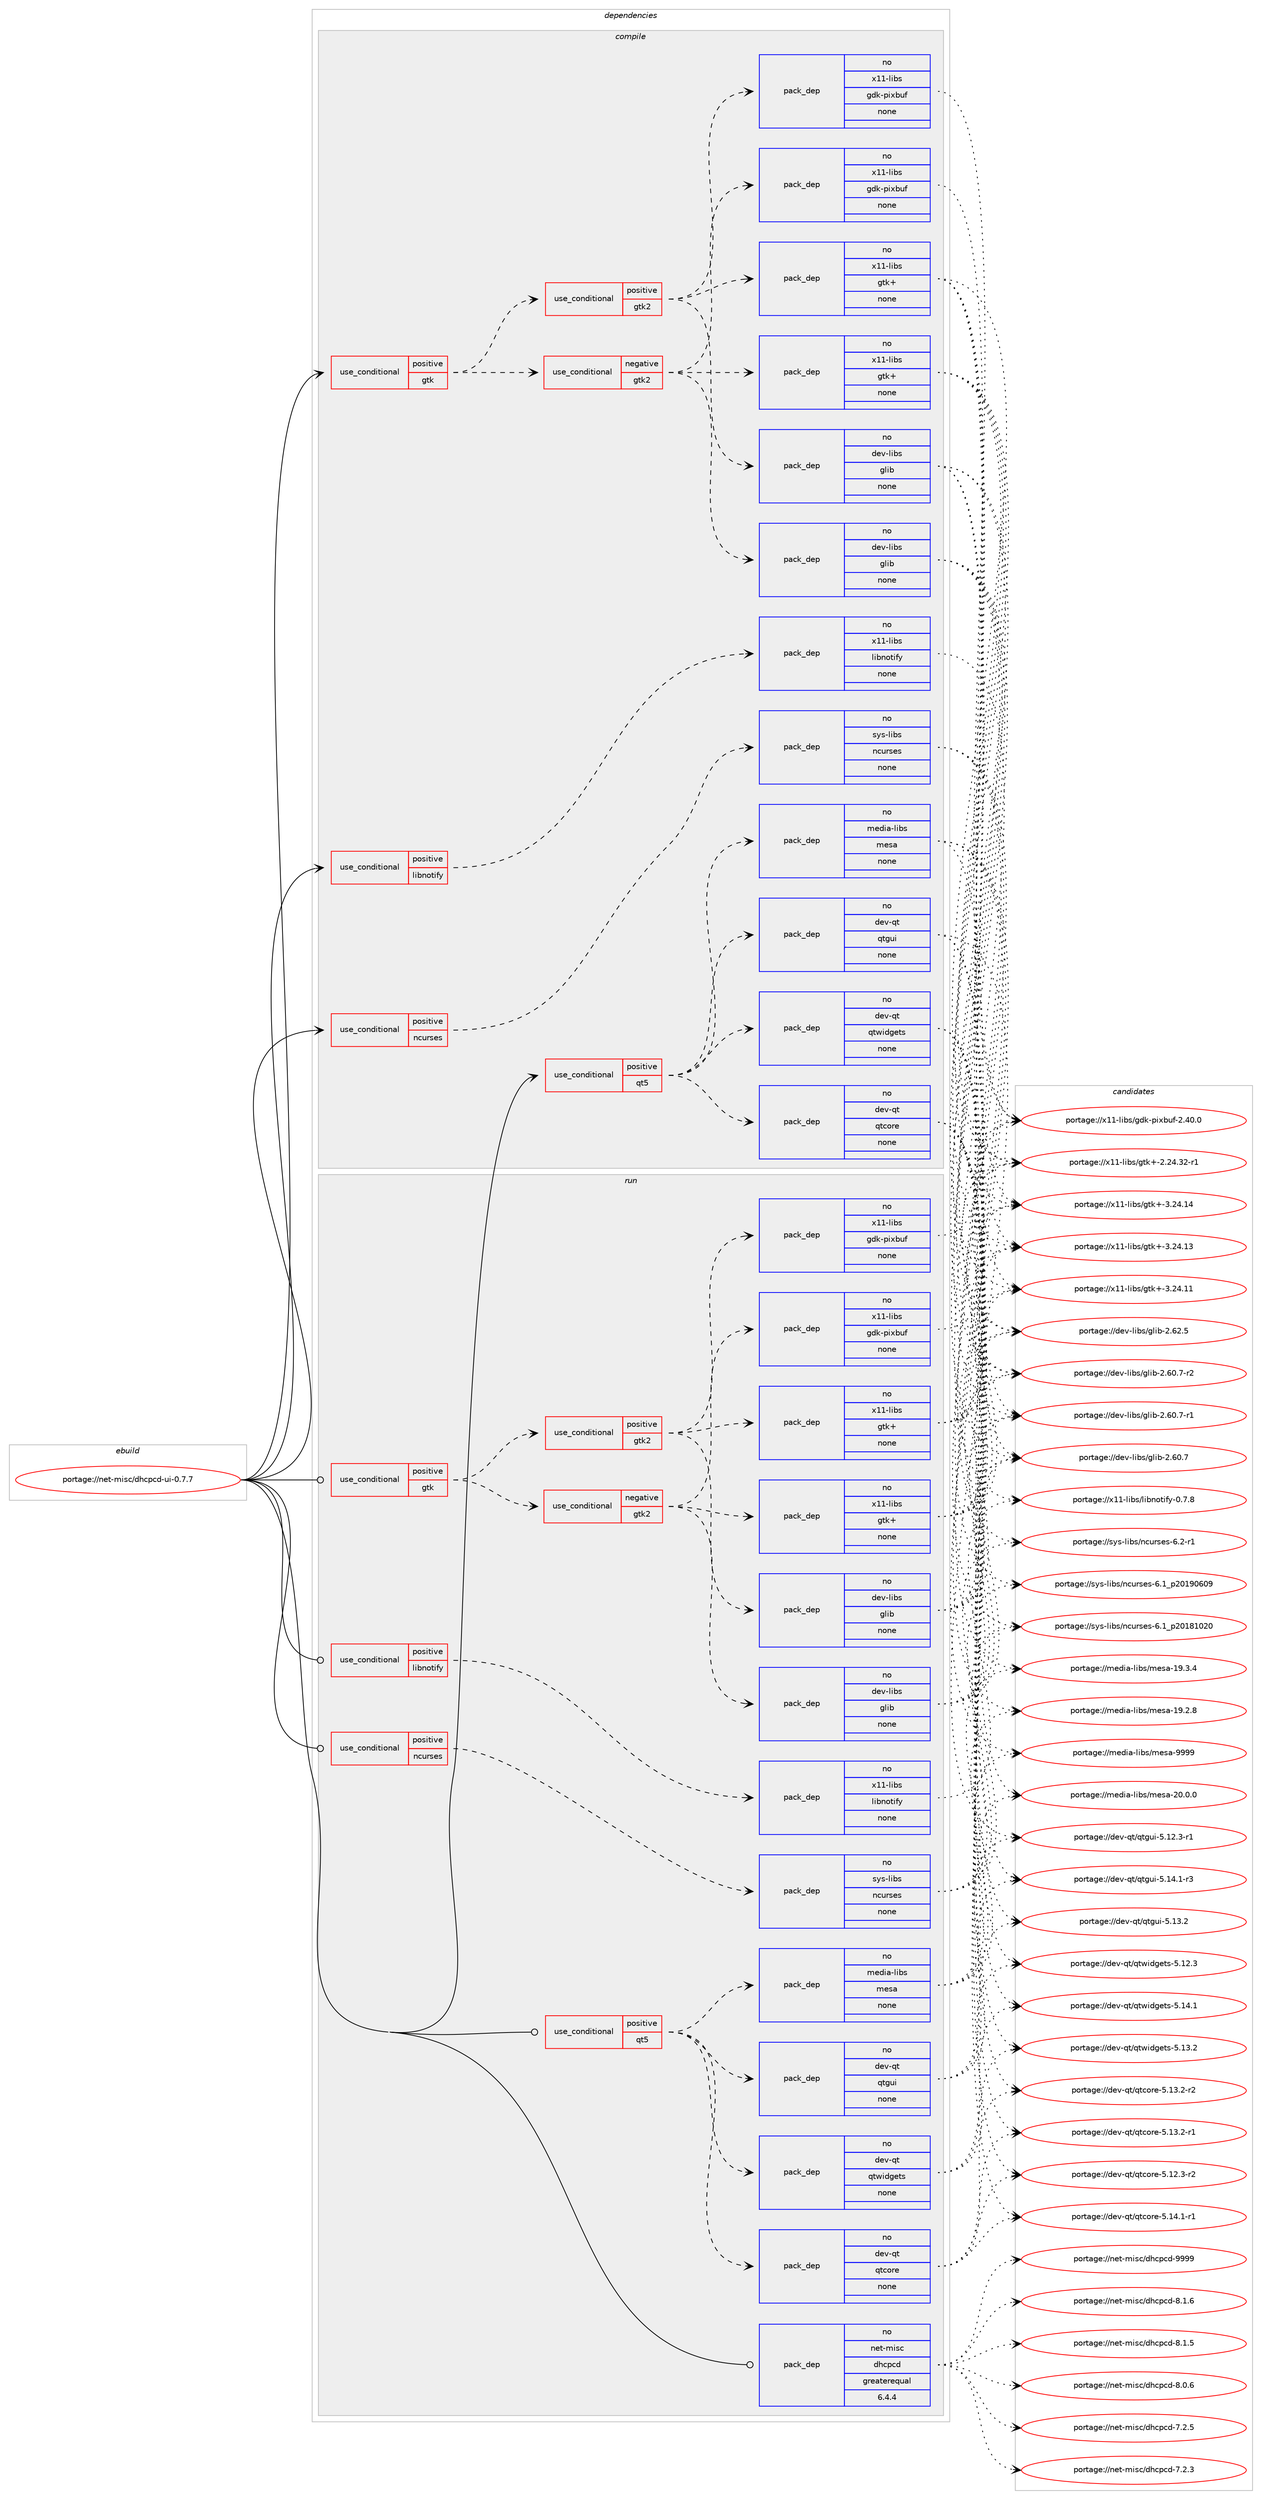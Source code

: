digraph prolog {

# *************
# Graph options
# *************

newrank=true;
concentrate=true;
compound=true;
graph [rankdir=LR,fontname=Helvetica,fontsize=10,ranksep=1.5];#, ranksep=2.5, nodesep=0.2];
edge  [arrowhead=vee];
node  [fontname=Helvetica,fontsize=10];

# **********
# The ebuild
# **********

subgraph cluster_leftcol {
color=gray;
rank=same;
label=<<i>ebuild</i>>;
id [label="portage://net-misc/dhcpcd-ui-0.7.7", color=red, width=4, href="../net-misc/dhcpcd-ui-0.7.7.svg"];
}

# ****************
# The dependencies
# ****************

subgraph cluster_midcol {
color=gray;
label=<<i>dependencies</i>>;
subgraph cluster_compile {
fillcolor="#eeeeee";
style=filled;
label=<<i>compile</i>>;
subgraph cond10247 {
dependency54406 [label=<<TABLE BORDER="0" CELLBORDER="1" CELLSPACING="0" CELLPADDING="4"><TR><TD ROWSPAN="3" CELLPADDING="10">use_conditional</TD></TR><TR><TD>positive</TD></TR><TR><TD>gtk</TD></TR></TABLE>>, shape=none, color=red];
subgraph cond10248 {
dependency54407 [label=<<TABLE BORDER="0" CELLBORDER="1" CELLSPACING="0" CELLPADDING="4"><TR><TD ROWSPAN="3" CELLPADDING="10">use_conditional</TD></TR><TR><TD>positive</TD></TR><TR><TD>gtk2</TD></TR></TABLE>>, shape=none, color=red];
subgraph pack43059 {
dependency54408 [label=<<TABLE BORDER="0" CELLBORDER="1" CELLSPACING="0" CELLPADDING="4" WIDTH="220"><TR><TD ROWSPAN="6" CELLPADDING="30">pack_dep</TD></TR><TR><TD WIDTH="110">no</TD></TR><TR><TD>dev-libs</TD></TR><TR><TD>glib</TD></TR><TR><TD>none</TD></TR><TR><TD></TD></TR></TABLE>>, shape=none, color=blue];
}
dependency54407:e -> dependency54408:w [weight=20,style="dashed",arrowhead="vee"];
subgraph pack43060 {
dependency54409 [label=<<TABLE BORDER="0" CELLBORDER="1" CELLSPACING="0" CELLPADDING="4" WIDTH="220"><TR><TD ROWSPAN="6" CELLPADDING="30">pack_dep</TD></TR><TR><TD WIDTH="110">no</TD></TR><TR><TD>x11-libs</TD></TR><TR><TD>gdk-pixbuf</TD></TR><TR><TD>none</TD></TR><TR><TD></TD></TR></TABLE>>, shape=none, color=blue];
}
dependency54407:e -> dependency54409:w [weight=20,style="dashed",arrowhead="vee"];
subgraph pack43061 {
dependency54410 [label=<<TABLE BORDER="0" CELLBORDER="1" CELLSPACING="0" CELLPADDING="4" WIDTH="220"><TR><TD ROWSPAN="6" CELLPADDING="30">pack_dep</TD></TR><TR><TD WIDTH="110">no</TD></TR><TR><TD>x11-libs</TD></TR><TR><TD>gtk+</TD></TR><TR><TD>none</TD></TR><TR><TD></TD></TR></TABLE>>, shape=none, color=blue];
}
dependency54407:e -> dependency54410:w [weight=20,style="dashed",arrowhead="vee"];
}
dependency54406:e -> dependency54407:w [weight=20,style="dashed",arrowhead="vee"];
subgraph cond10249 {
dependency54411 [label=<<TABLE BORDER="0" CELLBORDER="1" CELLSPACING="0" CELLPADDING="4"><TR><TD ROWSPAN="3" CELLPADDING="10">use_conditional</TD></TR><TR><TD>negative</TD></TR><TR><TD>gtk2</TD></TR></TABLE>>, shape=none, color=red];
subgraph pack43062 {
dependency54412 [label=<<TABLE BORDER="0" CELLBORDER="1" CELLSPACING="0" CELLPADDING="4" WIDTH="220"><TR><TD ROWSPAN="6" CELLPADDING="30">pack_dep</TD></TR><TR><TD WIDTH="110">no</TD></TR><TR><TD>dev-libs</TD></TR><TR><TD>glib</TD></TR><TR><TD>none</TD></TR><TR><TD></TD></TR></TABLE>>, shape=none, color=blue];
}
dependency54411:e -> dependency54412:w [weight=20,style="dashed",arrowhead="vee"];
subgraph pack43063 {
dependency54413 [label=<<TABLE BORDER="0" CELLBORDER="1" CELLSPACING="0" CELLPADDING="4" WIDTH="220"><TR><TD ROWSPAN="6" CELLPADDING="30">pack_dep</TD></TR><TR><TD WIDTH="110">no</TD></TR><TR><TD>x11-libs</TD></TR><TR><TD>gdk-pixbuf</TD></TR><TR><TD>none</TD></TR><TR><TD></TD></TR></TABLE>>, shape=none, color=blue];
}
dependency54411:e -> dependency54413:w [weight=20,style="dashed",arrowhead="vee"];
subgraph pack43064 {
dependency54414 [label=<<TABLE BORDER="0" CELLBORDER="1" CELLSPACING="0" CELLPADDING="4" WIDTH="220"><TR><TD ROWSPAN="6" CELLPADDING="30">pack_dep</TD></TR><TR><TD WIDTH="110">no</TD></TR><TR><TD>x11-libs</TD></TR><TR><TD>gtk+</TD></TR><TR><TD>none</TD></TR><TR><TD></TD></TR></TABLE>>, shape=none, color=blue];
}
dependency54411:e -> dependency54414:w [weight=20,style="dashed",arrowhead="vee"];
}
dependency54406:e -> dependency54411:w [weight=20,style="dashed",arrowhead="vee"];
}
id:e -> dependency54406:w [weight=20,style="solid",arrowhead="vee"];
subgraph cond10250 {
dependency54415 [label=<<TABLE BORDER="0" CELLBORDER="1" CELLSPACING="0" CELLPADDING="4"><TR><TD ROWSPAN="3" CELLPADDING="10">use_conditional</TD></TR><TR><TD>positive</TD></TR><TR><TD>libnotify</TD></TR></TABLE>>, shape=none, color=red];
subgraph pack43065 {
dependency54416 [label=<<TABLE BORDER="0" CELLBORDER="1" CELLSPACING="0" CELLPADDING="4" WIDTH="220"><TR><TD ROWSPAN="6" CELLPADDING="30">pack_dep</TD></TR><TR><TD WIDTH="110">no</TD></TR><TR><TD>x11-libs</TD></TR><TR><TD>libnotify</TD></TR><TR><TD>none</TD></TR><TR><TD></TD></TR></TABLE>>, shape=none, color=blue];
}
dependency54415:e -> dependency54416:w [weight=20,style="dashed",arrowhead="vee"];
}
id:e -> dependency54415:w [weight=20,style="solid",arrowhead="vee"];
subgraph cond10251 {
dependency54417 [label=<<TABLE BORDER="0" CELLBORDER="1" CELLSPACING="0" CELLPADDING="4"><TR><TD ROWSPAN="3" CELLPADDING="10">use_conditional</TD></TR><TR><TD>positive</TD></TR><TR><TD>ncurses</TD></TR></TABLE>>, shape=none, color=red];
subgraph pack43066 {
dependency54418 [label=<<TABLE BORDER="0" CELLBORDER="1" CELLSPACING="0" CELLPADDING="4" WIDTH="220"><TR><TD ROWSPAN="6" CELLPADDING="30">pack_dep</TD></TR><TR><TD WIDTH="110">no</TD></TR><TR><TD>sys-libs</TD></TR><TR><TD>ncurses</TD></TR><TR><TD>none</TD></TR><TR><TD></TD></TR></TABLE>>, shape=none, color=blue];
}
dependency54417:e -> dependency54418:w [weight=20,style="dashed",arrowhead="vee"];
}
id:e -> dependency54417:w [weight=20,style="solid",arrowhead="vee"];
subgraph cond10252 {
dependency54419 [label=<<TABLE BORDER="0" CELLBORDER="1" CELLSPACING="0" CELLPADDING="4"><TR><TD ROWSPAN="3" CELLPADDING="10">use_conditional</TD></TR><TR><TD>positive</TD></TR><TR><TD>qt5</TD></TR></TABLE>>, shape=none, color=red];
subgraph pack43067 {
dependency54420 [label=<<TABLE BORDER="0" CELLBORDER="1" CELLSPACING="0" CELLPADDING="4" WIDTH="220"><TR><TD ROWSPAN="6" CELLPADDING="30">pack_dep</TD></TR><TR><TD WIDTH="110">no</TD></TR><TR><TD>dev-qt</TD></TR><TR><TD>qtcore</TD></TR><TR><TD>none</TD></TR><TR><TD></TD></TR></TABLE>>, shape=none, color=blue];
}
dependency54419:e -> dependency54420:w [weight=20,style="dashed",arrowhead="vee"];
subgraph pack43068 {
dependency54421 [label=<<TABLE BORDER="0" CELLBORDER="1" CELLSPACING="0" CELLPADDING="4" WIDTH="220"><TR><TD ROWSPAN="6" CELLPADDING="30">pack_dep</TD></TR><TR><TD WIDTH="110">no</TD></TR><TR><TD>dev-qt</TD></TR><TR><TD>qtgui</TD></TR><TR><TD>none</TD></TR><TR><TD></TD></TR></TABLE>>, shape=none, color=blue];
}
dependency54419:e -> dependency54421:w [weight=20,style="dashed",arrowhead="vee"];
subgraph pack43069 {
dependency54422 [label=<<TABLE BORDER="0" CELLBORDER="1" CELLSPACING="0" CELLPADDING="4" WIDTH="220"><TR><TD ROWSPAN="6" CELLPADDING="30">pack_dep</TD></TR><TR><TD WIDTH="110">no</TD></TR><TR><TD>dev-qt</TD></TR><TR><TD>qtwidgets</TD></TR><TR><TD>none</TD></TR><TR><TD></TD></TR></TABLE>>, shape=none, color=blue];
}
dependency54419:e -> dependency54422:w [weight=20,style="dashed",arrowhead="vee"];
subgraph pack43070 {
dependency54423 [label=<<TABLE BORDER="0" CELLBORDER="1" CELLSPACING="0" CELLPADDING="4" WIDTH="220"><TR><TD ROWSPAN="6" CELLPADDING="30">pack_dep</TD></TR><TR><TD WIDTH="110">no</TD></TR><TR><TD>media-libs</TD></TR><TR><TD>mesa</TD></TR><TR><TD>none</TD></TR><TR><TD></TD></TR></TABLE>>, shape=none, color=blue];
}
dependency54419:e -> dependency54423:w [weight=20,style="dashed",arrowhead="vee"];
}
id:e -> dependency54419:w [weight=20,style="solid",arrowhead="vee"];
}
subgraph cluster_compileandrun {
fillcolor="#eeeeee";
style=filled;
label=<<i>compile and run</i>>;
}
subgraph cluster_run {
fillcolor="#eeeeee";
style=filled;
label=<<i>run</i>>;
subgraph cond10253 {
dependency54424 [label=<<TABLE BORDER="0" CELLBORDER="1" CELLSPACING="0" CELLPADDING="4"><TR><TD ROWSPAN="3" CELLPADDING="10">use_conditional</TD></TR><TR><TD>positive</TD></TR><TR><TD>gtk</TD></TR></TABLE>>, shape=none, color=red];
subgraph cond10254 {
dependency54425 [label=<<TABLE BORDER="0" CELLBORDER="1" CELLSPACING="0" CELLPADDING="4"><TR><TD ROWSPAN="3" CELLPADDING="10">use_conditional</TD></TR><TR><TD>positive</TD></TR><TR><TD>gtk2</TD></TR></TABLE>>, shape=none, color=red];
subgraph pack43071 {
dependency54426 [label=<<TABLE BORDER="0" CELLBORDER="1" CELLSPACING="0" CELLPADDING="4" WIDTH="220"><TR><TD ROWSPAN="6" CELLPADDING="30">pack_dep</TD></TR><TR><TD WIDTH="110">no</TD></TR><TR><TD>dev-libs</TD></TR><TR><TD>glib</TD></TR><TR><TD>none</TD></TR><TR><TD></TD></TR></TABLE>>, shape=none, color=blue];
}
dependency54425:e -> dependency54426:w [weight=20,style="dashed",arrowhead="vee"];
subgraph pack43072 {
dependency54427 [label=<<TABLE BORDER="0" CELLBORDER="1" CELLSPACING="0" CELLPADDING="4" WIDTH="220"><TR><TD ROWSPAN="6" CELLPADDING="30">pack_dep</TD></TR><TR><TD WIDTH="110">no</TD></TR><TR><TD>x11-libs</TD></TR><TR><TD>gdk-pixbuf</TD></TR><TR><TD>none</TD></TR><TR><TD></TD></TR></TABLE>>, shape=none, color=blue];
}
dependency54425:e -> dependency54427:w [weight=20,style="dashed",arrowhead="vee"];
subgraph pack43073 {
dependency54428 [label=<<TABLE BORDER="0" CELLBORDER="1" CELLSPACING="0" CELLPADDING="4" WIDTH="220"><TR><TD ROWSPAN="6" CELLPADDING="30">pack_dep</TD></TR><TR><TD WIDTH="110">no</TD></TR><TR><TD>x11-libs</TD></TR><TR><TD>gtk+</TD></TR><TR><TD>none</TD></TR><TR><TD></TD></TR></TABLE>>, shape=none, color=blue];
}
dependency54425:e -> dependency54428:w [weight=20,style="dashed",arrowhead="vee"];
}
dependency54424:e -> dependency54425:w [weight=20,style="dashed",arrowhead="vee"];
subgraph cond10255 {
dependency54429 [label=<<TABLE BORDER="0" CELLBORDER="1" CELLSPACING="0" CELLPADDING="4"><TR><TD ROWSPAN="3" CELLPADDING="10">use_conditional</TD></TR><TR><TD>negative</TD></TR><TR><TD>gtk2</TD></TR></TABLE>>, shape=none, color=red];
subgraph pack43074 {
dependency54430 [label=<<TABLE BORDER="0" CELLBORDER="1" CELLSPACING="0" CELLPADDING="4" WIDTH="220"><TR><TD ROWSPAN="6" CELLPADDING="30">pack_dep</TD></TR><TR><TD WIDTH="110">no</TD></TR><TR><TD>dev-libs</TD></TR><TR><TD>glib</TD></TR><TR><TD>none</TD></TR><TR><TD></TD></TR></TABLE>>, shape=none, color=blue];
}
dependency54429:e -> dependency54430:w [weight=20,style="dashed",arrowhead="vee"];
subgraph pack43075 {
dependency54431 [label=<<TABLE BORDER="0" CELLBORDER="1" CELLSPACING="0" CELLPADDING="4" WIDTH="220"><TR><TD ROWSPAN="6" CELLPADDING="30">pack_dep</TD></TR><TR><TD WIDTH="110">no</TD></TR><TR><TD>x11-libs</TD></TR><TR><TD>gdk-pixbuf</TD></TR><TR><TD>none</TD></TR><TR><TD></TD></TR></TABLE>>, shape=none, color=blue];
}
dependency54429:e -> dependency54431:w [weight=20,style="dashed",arrowhead="vee"];
subgraph pack43076 {
dependency54432 [label=<<TABLE BORDER="0" CELLBORDER="1" CELLSPACING="0" CELLPADDING="4" WIDTH="220"><TR><TD ROWSPAN="6" CELLPADDING="30">pack_dep</TD></TR><TR><TD WIDTH="110">no</TD></TR><TR><TD>x11-libs</TD></TR><TR><TD>gtk+</TD></TR><TR><TD>none</TD></TR><TR><TD></TD></TR></TABLE>>, shape=none, color=blue];
}
dependency54429:e -> dependency54432:w [weight=20,style="dashed",arrowhead="vee"];
}
dependency54424:e -> dependency54429:w [weight=20,style="dashed",arrowhead="vee"];
}
id:e -> dependency54424:w [weight=20,style="solid",arrowhead="odot"];
subgraph cond10256 {
dependency54433 [label=<<TABLE BORDER="0" CELLBORDER="1" CELLSPACING="0" CELLPADDING="4"><TR><TD ROWSPAN="3" CELLPADDING="10">use_conditional</TD></TR><TR><TD>positive</TD></TR><TR><TD>libnotify</TD></TR></TABLE>>, shape=none, color=red];
subgraph pack43077 {
dependency54434 [label=<<TABLE BORDER="0" CELLBORDER="1" CELLSPACING="0" CELLPADDING="4" WIDTH="220"><TR><TD ROWSPAN="6" CELLPADDING="30">pack_dep</TD></TR><TR><TD WIDTH="110">no</TD></TR><TR><TD>x11-libs</TD></TR><TR><TD>libnotify</TD></TR><TR><TD>none</TD></TR><TR><TD></TD></TR></TABLE>>, shape=none, color=blue];
}
dependency54433:e -> dependency54434:w [weight=20,style="dashed",arrowhead="vee"];
}
id:e -> dependency54433:w [weight=20,style="solid",arrowhead="odot"];
subgraph cond10257 {
dependency54435 [label=<<TABLE BORDER="0" CELLBORDER="1" CELLSPACING="0" CELLPADDING="4"><TR><TD ROWSPAN="3" CELLPADDING="10">use_conditional</TD></TR><TR><TD>positive</TD></TR><TR><TD>ncurses</TD></TR></TABLE>>, shape=none, color=red];
subgraph pack43078 {
dependency54436 [label=<<TABLE BORDER="0" CELLBORDER="1" CELLSPACING="0" CELLPADDING="4" WIDTH="220"><TR><TD ROWSPAN="6" CELLPADDING="30">pack_dep</TD></TR><TR><TD WIDTH="110">no</TD></TR><TR><TD>sys-libs</TD></TR><TR><TD>ncurses</TD></TR><TR><TD>none</TD></TR><TR><TD></TD></TR></TABLE>>, shape=none, color=blue];
}
dependency54435:e -> dependency54436:w [weight=20,style="dashed",arrowhead="vee"];
}
id:e -> dependency54435:w [weight=20,style="solid",arrowhead="odot"];
subgraph cond10258 {
dependency54437 [label=<<TABLE BORDER="0" CELLBORDER="1" CELLSPACING="0" CELLPADDING="4"><TR><TD ROWSPAN="3" CELLPADDING="10">use_conditional</TD></TR><TR><TD>positive</TD></TR><TR><TD>qt5</TD></TR></TABLE>>, shape=none, color=red];
subgraph pack43079 {
dependency54438 [label=<<TABLE BORDER="0" CELLBORDER="1" CELLSPACING="0" CELLPADDING="4" WIDTH="220"><TR><TD ROWSPAN="6" CELLPADDING="30">pack_dep</TD></TR><TR><TD WIDTH="110">no</TD></TR><TR><TD>dev-qt</TD></TR><TR><TD>qtcore</TD></TR><TR><TD>none</TD></TR><TR><TD></TD></TR></TABLE>>, shape=none, color=blue];
}
dependency54437:e -> dependency54438:w [weight=20,style="dashed",arrowhead="vee"];
subgraph pack43080 {
dependency54439 [label=<<TABLE BORDER="0" CELLBORDER="1" CELLSPACING="0" CELLPADDING="4" WIDTH="220"><TR><TD ROWSPAN="6" CELLPADDING="30">pack_dep</TD></TR><TR><TD WIDTH="110">no</TD></TR><TR><TD>dev-qt</TD></TR><TR><TD>qtgui</TD></TR><TR><TD>none</TD></TR><TR><TD></TD></TR></TABLE>>, shape=none, color=blue];
}
dependency54437:e -> dependency54439:w [weight=20,style="dashed",arrowhead="vee"];
subgraph pack43081 {
dependency54440 [label=<<TABLE BORDER="0" CELLBORDER="1" CELLSPACING="0" CELLPADDING="4" WIDTH="220"><TR><TD ROWSPAN="6" CELLPADDING="30">pack_dep</TD></TR><TR><TD WIDTH="110">no</TD></TR><TR><TD>dev-qt</TD></TR><TR><TD>qtwidgets</TD></TR><TR><TD>none</TD></TR><TR><TD></TD></TR></TABLE>>, shape=none, color=blue];
}
dependency54437:e -> dependency54440:w [weight=20,style="dashed",arrowhead="vee"];
subgraph pack43082 {
dependency54441 [label=<<TABLE BORDER="0" CELLBORDER="1" CELLSPACING="0" CELLPADDING="4" WIDTH="220"><TR><TD ROWSPAN="6" CELLPADDING="30">pack_dep</TD></TR><TR><TD WIDTH="110">no</TD></TR><TR><TD>media-libs</TD></TR><TR><TD>mesa</TD></TR><TR><TD>none</TD></TR><TR><TD></TD></TR></TABLE>>, shape=none, color=blue];
}
dependency54437:e -> dependency54441:w [weight=20,style="dashed",arrowhead="vee"];
}
id:e -> dependency54437:w [weight=20,style="solid",arrowhead="odot"];
subgraph pack43083 {
dependency54442 [label=<<TABLE BORDER="0" CELLBORDER="1" CELLSPACING="0" CELLPADDING="4" WIDTH="220"><TR><TD ROWSPAN="6" CELLPADDING="30">pack_dep</TD></TR><TR><TD WIDTH="110">no</TD></TR><TR><TD>net-misc</TD></TR><TR><TD>dhcpcd</TD></TR><TR><TD>greaterequal</TD></TR><TR><TD>6.4.4</TD></TR></TABLE>>, shape=none, color=blue];
}
id:e -> dependency54442:w [weight=20,style="solid",arrowhead="odot"];
}
}

# **************
# The candidates
# **************

subgraph cluster_choices {
rank=same;
color=gray;
label=<<i>candidates</i>>;

subgraph choice43059 {
color=black;
nodesep=1;
choice1001011184510810598115471031081059845504654504653 [label="portage://dev-libs/glib-2.62.5", color=red, width=4,href="../dev-libs/glib-2.62.5.svg"];
choice10010111845108105981154710310810598455046544846554511450 [label="portage://dev-libs/glib-2.60.7-r2", color=red, width=4,href="../dev-libs/glib-2.60.7-r2.svg"];
choice10010111845108105981154710310810598455046544846554511449 [label="portage://dev-libs/glib-2.60.7-r1", color=red, width=4,href="../dev-libs/glib-2.60.7-r1.svg"];
choice1001011184510810598115471031081059845504654484655 [label="portage://dev-libs/glib-2.60.7", color=red, width=4,href="../dev-libs/glib-2.60.7.svg"];
dependency54408:e -> choice1001011184510810598115471031081059845504654504653:w [style=dotted,weight="100"];
dependency54408:e -> choice10010111845108105981154710310810598455046544846554511450:w [style=dotted,weight="100"];
dependency54408:e -> choice10010111845108105981154710310810598455046544846554511449:w [style=dotted,weight="100"];
dependency54408:e -> choice1001011184510810598115471031081059845504654484655:w [style=dotted,weight="100"];
}
subgraph choice43060 {
color=black;
nodesep=1;
choice1204949451081059811547103100107451121051209811710245504652484648 [label="portage://x11-libs/gdk-pixbuf-2.40.0", color=red, width=4,href="../x11-libs/gdk-pixbuf-2.40.0.svg"];
dependency54409:e -> choice1204949451081059811547103100107451121051209811710245504652484648:w [style=dotted,weight="100"];
}
subgraph choice43061 {
color=black;
nodesep=1;
choice1204949451081059811547103116107434551465052464952 [label="portage://x11-libs/gtk+-3.24.14", color=red, width=4,href="../x11-libs/gtk+-3.24.14.svg"];
choice1204949451081059811547103116107434551465052464951 [label="portage://x11-libs/gtk+-3.24.13", color=red, width=4,href="../x11-libs/gtk+-3.24.13.svg"];
choice1204949451081059811547103116107434551465052464949 [label="portage://x11-libs/gtk+-3.24.11", color=red, width=4,href="../x11-libs/gtk+-3.24.11.svg"];
choice12049494510810598115471031161074345504650524651504511449 [label="portage://x11-libs/gtk+-2.24.32-r1", color=red, width=4,href="../x11-libs/gtk+-2.24.32-r1.svg"];
dependency54410:e -> choice1204949451081059811547103116107434551465052464952:w [style=dotted,weight="100"];
dependency54410:e -> choice1204949451081059811547103116107434551465052464951:w [style=dotted,weight="100"];
dependency54410:e -> choice1204949451081059811547103116107434551465052464949:w [style=dotted,weight="100"];
dependency54410:e -> choice12049494510810598115471031161074345504650524651504511449:w [style=dotted,weight="100"];
}
subgraph choice43062 {
color=black;
nodesep=1;
choice1001011184510810598115471031081059845504654504653 [label="portage://dev-libs/glib-2.62.5", color=red, width=4,href="../dev-libs/glib-2.62.5.svg"];
choice10010111845108105981154710310810598455046544846554511450 [label="portage://dev-libs/glib-2.60.7-r2", color=red, width=4,href="../dev-libs/glib-2.60.7-r2.svg"];
choice10010111845108105981154710310810598455046544846554511449 [label="portage://dev-libs/glib-2.60.7-r1", color=red, width=4,href="../dev-libs/glib-2.60.7-r1.svg"];
choice1001011184510810598115471031081059845504654484655 [label="portage://dev-libs/glib-2.60.7", color=red, width=4,href="../dev-libs/glib-2.60.7.svg"];
dependency54412:e -> choice1001011184510810598115471031081059845504654504653:w [style=dotted,weight="100"];
dependency54412:e -> choice10010111845108105981154710310810598455046544846554511450:w [style=dotted,weight="100"];
dependency54412:e -> choice10010111845108105981154710310810598455046544846554511449:w [style=dotted,weight="100"];
dependency54412:e -> choice1001011184510810598115471031081059845504654484655:w [style=dotted,weight="100"];
}
subgraph choice43063 {
color=black;
nodesep=1;
choice1204949451081059811547103100107451121051209811710245504652484648 [label="portage://x11-libs/gdk-pixbuf-2.40.0", color=red, width=4,href="../x11-libs/gdk-pixbuf-2.40.0.svg"];
dependency54413:e -> choice1204949451081059811547103100107451121051209811710245504652484648:w [style=dotted,weight="100"];
}
subgraph choice43064 {
color=black;
nodesep=1;
choice1204949451081059811547103116107434551465052464952 [label="portage://x11-libs/gtk+-3.24.14", color=red, width=4,href="../x11-libs/gtk+-3.24.14.svg"];
choice1204949451081059811547103116107434551465052464951 [label="portage://x11-libs/gtk+-3.24.13", color=red, width=4,href="../x11-libs/gtk+-3.24.13.svg"];
choice1204949451081059811547103116107434551465052464949 [label="portage://x11-libs/gtk+-3.24.11", color=red, width=4,href="../x11-libs/gtk+-3.24.11.svg"];
choice12049494510810598115471031161074345504650524651504511449 [label="portage://x11-libs/gtk+-2.24.32-r1", color=red, width=4,href="../x11-libs/gtk+-2.24.32-r1.svg"];
dependency54414:e -> choice1204949451081059811547103116107434551465052464952:w [style=dotted,weight="100"];
dependency54414:e -> choice1204949451081059811547103116107434551465052464951:w [style=dotted,weight="100"];
dependency54414:e -> choice1204949451081059811547103116107434551465052464949:w [style=dotted,weight="100"];
dependency54414:e -> choice12049494510810598115471031161074345504650524651504511449:w [style=dotted,weight="100"];
}
subgraph choice43065 {
color=black;
nodesep=1;
choice120494945108105981154710810598110111116105102121454846554656 [label="portage://x11-libs/libnotify-0.7.8", color=red, width=4,href="../x11-libs/libnotify-0.7.8.svg"];
dependency54416:e -> choice120494945108105981154710810598110111116105102121454846554656:w [style=dotted,weight="100"];
}
subgraph choice43066 {
color=black;
nodesep=1;
choice11512111545108105981154711099117114115101115455446504511449 [label="portage://sys-libs/ncurses-6.2-r1", color=red, width=4,href="../sys-libs/ncurses-6.2-r1.svg"];
choice1151211154510810598115471109911711411510111545544649951125048495748544857 [label="portage://sys-libs/ncurses-6.1_p20190609", color=red, width=4,href="../sys-libs/ncurses-6.1_p20190609.svg"];
choice1151211154510810598115471109911711411510111545544649951125048495649485048 [label="portage://sys-libs/ncurses-6.1_p20181020", color=red, width=4,href="../sys-libs/ncurses-6.1_p20181020.svg"];
dependency54418:e -> choice11512111545108105981154711099117114115101115455446504511449:w [style=dotted,weight="100"];
dependency54418:e -> choice1151211154510810598115471109911711411510111545544649951125048495748544857:w [style=dotted,weight="100"];
dependency54418:e -> choice1151211154510810598115471109911711411510111545544649951125048495649485048:w [style=dotted,weight="100"];
}
subgraph choice43067 {
color=black;
nodesep=1;
choice100101118451131164711311699111114101455346495246494511449 [label="portage://dev-qt/qtcore-5.14.1-r1", color=red, width=4,href="../dev-qt/qtcore-5.14.1-r1.svg"];
choice100101118451131164711311699111114101455346495146504511450 [label="portage://dev-qt/qtcore-5.13.2-r2", color=red, width=4,href="../dev-qt/qtcore-5.13.2-r2.svg"];
choice100101118451131164711311699111114101455346495146504511449 [label="portage://dev-qt/qtcore-5.13.2-r1", color=red, width=4,href="../dev-qt/qtcore-5.13.2-r1.svg"];
choice100101118451131164711311699111114101455346495046514511450 [label="portage://dev-qt/qtcore-5.12.3-r2", color=red, width=4,href="../dev-qt/qtcore-5.12.3-r2.svg"];
dependency54420:e -> choice100101118451131164711311699111114101455346495246494511449:w [style=dotted,weight="100"];
dependency54420:e -> choice100101118451131164711311699111114101455346495146504511450:w [style=dotted,weight="100"];
dependency54420:e -> choice100101118451131164711311699111114101455346495146504511449:w [style=dotted,weight="100"];
dependency54420:e -> choice100101118451131164711311699111114101455346495046514511450:w [style=dotted,weight="100"];
}
subgraph choice43068 {
color=black;
nodesep=1;
choice1001011184511311647113116103117105455346495246494511451 [label="portage://dev-qt/qtgui-5.14.1-r3", color=red, width=4,href="../dev-qt/qtgui-5.14.1-r3.svg"];
choice100101118451131164711311610311710545534649514650 [label="portage://dev-qt/qtgui-5.13.2", color=red, width=4,href="../dev-qt/qtgui-5.13.2.svg"];
choice1001011184511311647113116103117105455346495046514511449 [label="portage://dev-qt/qtgui-5.12.3-r1", color=red, width=4,href="../dev-qt/qtgui-5.12.3-r1.svg"];
dependency54421:e -> choice1001011184511311647113116103117105455346495246494511451:w [style=dotted,weight="100"];
dependency54421:e -> choice100101118451131164711311610311710545534649514650:w [style=dotted,weight="100"];
dependency54421:e -> choice1001011184511311647113116103117105455346495046514511449:w [style=dotted,weight="100"];
}
subgraph choice43069 {
color=black;
nodesep=1;
choice100101118451131164711311611910510010310111611545534649524649 [label="portage://dev-qt/qtwidgets-5.14.1", color=red, width=4,href="../dev-qt/qtwidgets-5.14.1.svg"];
choice100101118451131164711311611910510010310111611545534649514650 [label="portage://dev-qt/qtwidgets-5.13.2", color=red, width=4,href="../dev-qt/qtwidgets-5.13.2.svg"];
choice100101118451131164711311611910510010310111611545534649504651 [label="portage://dev-qt/qtwidgets-5.12.3", color=red, width=4,href="../dev-qt/qtwidgets-5.12.3.svg"];
dependency54422:e -> choice100101118451131164711311611910510010310111611545534649524649:w [style=dotted,weight="100"];
dependency54422:e -> choice100101118451131164711311611910510010310111611545534649514650:w [style=dotted,weight="100"];
dependency54422:e -> choice100101118451131164711311611910510010310111611545534649504651:w [style=dotted,weight="100"];
}
subgraph choice43070 {
color=black;
nodesep=1;
choice10910110010597451081059811547109101115974557575757 [label="portage://media-libs/mesa-9999", color=red, width=4,href="../media-libs/mesa-9999.svg"];
choice109101100105974510810598115471091011159745504846484648 [label="portage://media-libs/mesa-20.0.0", color=red, width=4,href="../media-libs/mesa-20.0.0.svg"];
choice109101100105974510810598115471091011159745495746514652 [label="portage://media-libs/mesa-19.3.4", color=red, width=4,href="../media-libs/mesa-19.3.4.svg"];
choice109101100105974510810598115471091011159745495746504656 [label="portage://media-libs/mesa-19.2.8", color=red, width=4,href="../media-libs/mesa-19.2.8.svg"];
dependency54423:e -> choice10910110010597451081059811547109101115974557575757:w [style=dotted,weight="100"];
dependency54423:e -> choice109101100105974510810598115471091011159745504846484648:w [style=dotted,weight="100"];
dependency54423:e -> choice109101100105974510810598115471091011159745495746514652:w [style=dotted,weight="100"];
dependency54423:e -> choice109101100105974510810598115471091011159745495746504656:w [style=dotted,weight="100"];
}
subgraph choice43071 {
color=black;
nodesep=1;
choice1001011184510810598115471031081059845504654504653 [label="portage://dev-libs/glib-2.62.5", color=red, width=4,href="../dev-libs/glib-2.62.5.svg"];
choice10010111845108105981154710310810598455046544846554511450 [label="portage://dev-libs/glib-2.60.7-r2", color=red, width=4,href="../dev-libs/glib-2.60.7-r2.svg"];
choice10010111845108105981154710310810598455046544846554511449 [label="portage://dev-libs/glib-2.60.7-r1", color=red, width=4,href="../dev-libs/glib-2.60.7-r1.svg"];
choice1001011184510810598115471031081059845504654484655 [label="portage://dev-libs/glib-2.60.7", color=red, width=4,href="../dev-libs/glib-2.60.7.svg"];
dependency54426:e -> choice1001011184510810598115471031081059845504654504653:w [style=dotted,weight="100"];
dependency54426:e -> choice10010111845108105981154710310810598455046544846554511450:w [style=dotted,weight="100"];
dependency54426:e -> choice10010111845108105981154710310810598455046544846554511449:w [style=dotted,weight="100"];
dependency54426:e -> choice1001011184510810598115471031081059845504654484655:w [style=dotted,weight="100"];
}
subgraph choice43072 {
color=black;
nodesep=1;
choice1204949451081059811547103100107451121051209811710245504652484648 [label="portage://x11-libs/gdk-pixbuf-2.40.0", color=red, width=4,href="../x11-libs/gdk-pixbuf-2.40.0.svg"];
dependency54427:e -> choice1204949451081059811547103100107451121051209811710245504652484648:w [style=dotted,weight="100"];
}
subgraph choice43073 {
color=black;
nodesep=1;
choice1204949451081059811547103116107434551465052464952 [label="portage://x11-libs/gtk+-3.24.14", color=red, width=4,href="../x11-libs/gtk+-3.24.14.svg"];
choice1204949451081059811547103116107434551465052464951 [label="portage://x11-libs/gtk+-3.24.13", color=red, width=4,href="../x11-libs/gtk+-3.24.13.svg"];
choice1204949451081059811547103116107434551465052464949 [label="portage://x11-libs/gtk+-3.24.11", color=red, width=4,href="../x11-libs/gtk+-3.24.11.svg"];
choice12049494510810598115471031161074345504650524651504511449 [label="portage://x11-libs/gtk+-2.24.32-r1", color=red, width=4,href="../x11-libs/gtk+-2.24.32-r1.svg"];
dependency54428:e -> choice1204949451081059811547103116107434551465052464952:w [style=dotted,weight="100"];
dependency54428:e -> choice1204949451081059811547103116107434551465052464951:w [style=dotted,weight="100"];
dependency54428:e -> choice1204949451081059811547103116107434551465052464949:w [style=dotted,weight="100"];
dependency54428:e -> choice12049494510810598115471031161074345504650524651504511449:w [style=dotted,weight="100"];
}
subgraph choice43074 {
color=black;
nodesep=1;
choice1001011184510810598115471031081059845504654504653 [label="portage://dev-libs/glib-2.62.5", color=red, width=4,href="../dev-libs/glib-2.62.5.svg"];
choice10010111845108105981154710310810598455046544846554511450 [label="portage://dev-libs/glib-2.60.7-r2", color=red, width=4,href="../dev-libs/glib-2.60.7-r2.svg"];
choice10010111845108105981154710310810598455046544846554511449 [label="portage://dev-libs/glib-2.60.7-r1", color=red, width=4,href="../dev-libs/glib-2.60.7-r1.svg"];
choice1001011184510810598115471031081059845504654484655 [label="portage://dev-libs/glib-2.60.7", color=red, width=4,href="../dev-libs/glib-2.60.7.svg"];
dependency54430:e -> choice1001011184510810598115471031081059845504654504653:w [style=dotted,weight="100"];
dependency54430:e -> choice10010111845108105981154710310810598455046544846554511450:w [style=dotted,weight="100"];
dependency54430:e -> choice10010111845108105981154710310810598455046544846554511449:w [style=dotted,weight="100"];
dependency54430:e -> choice1001011184510810598115471031081059845504654484655:w [style=dotted,weight="100"];
}
subgraph choice43075 {
color=black;
nodesep=1;
choice1204949451081059811547103100107451121051209811710245504652484648 [label="portage://x11-libs/gdk-pixbuf-2.40.0", color=red, width=4,href="../x11-libs/gdk-pixbuf-2.40.0.svg"];
dependency54431:e -> choice1204949451081059811547103100107451121051209811710245504652484648:w [style=dotted,weight="100"];
}
subgraph choice43076 {
color=black;
nodesep=1;
choice1204949451081059811547103116107434551465052464952 [label="portage://x11-libs/gtk+-3.24.14", color=red, width=4,href="../x11-libs/gtk+-3.24.14.svg"];
choice1204949451081059811547103116107434551465052464951 [label="portage://x11-libs/gtk+-3.24.13", color=red, width=4,href="../x11-libs/gtk+-3.24.13.svg"];
choice1204949451081059811547103116107434551465052464949 [label="portage://x11-libs/gtk+-3.24.11", color=red, width=4,href="../x11-libs/gtk+-3.24.11.svg"];
choice12049494510810598115471031161074345504650524651504511449 [label="portage://x11-libs/gtk+-2.24.32-r1", color=red, width=4,href="../x11-libs/gtk+-2.24.32-r1.svg"];
dependency54432:e -> choice1204949451081059811547103116107434551465052464952:w [style=dotted,weight="100"];
dependency54432:e -> choice1204949451081059811547103116107434551465052464951:w [style=dotted,weight="100"];
dependency54432:e -> choice1204949451081059811547103116107434551465052464949:w [style=dotted,weight="100"];
dependency54432:e -> choice12049494510810598115471031161074345504650524651504511449:w [style=dotted,weight="100"];
}
subgraph choice43077 {
color=black;
nodesep=1;
choice120494945108105981154710810598110111116105102121454846554656 [label="portage://x11-libs/libnotify-0.7.8", color=red, width=4,href="../x11-libs/libnotify-0.7.8.svg"];
dependency54434:e -> choice120494945108105981154710810598110111116105102121454846554656:w [style=dotted,weight="100"];
}
subgraph choice43078 {
color=black;
nodesep=1;
choice11512111545108105981154711099117114115101115455446504511449 [label="portage://sys-libs/ncurses-6.2-r1", color=red, width=4,href="../sys-libs/ncurses-6.2-r1.svg"];
choice1151211154510810598115471109911711411510111545544649951125048495748544857 [label="portage://sys-libs/ncurses-6.1_p20190609", color=red, width=4,href="../sys-libs/ncurses-6.1_p20190609.svg"];
choice1151211154510810598115471109911711411510111545544649951125048495649485048 [label="portage://sys-libs/ncurses-6.1_p20181020", color=red, width=4,href="../sys-libs/ncurses-6.1_p20181020.svg"];
dependency54436:e -> choice11512111545108105981154711099117114115101115455446504511449:w [style=dotted,weight="100"];
dependency54436:e -> choice1151211154510810598115471109911711411510111545544649951125048495748544857:w [style=dotted,weight="100"];
dependency54436:e -> choice1151211154510810598115471109911711411510111545544649951125048495649485048:w [style=dotted,weight="100"];
}
subgraph choice43079 {
color=black;
nodesep=1;
choice100101118451131164711311699111114101455346495246494511449 [label="portage://dev-qt/qtcore-5.14.1-r1", color=red, width=4,href="../dev-qt/qtcore-5.14.1-r1.svg"];
choice100101118451131164711311699111114101455346495146504511450 [label="portage://dev-qt/qtcore-5.13.2-r2", color=red, width=4,href="../dev-qt/qtcore-5.13.2-r2.svg"];
choice100101118451131164711311699111114101455346495146504511449 [label="portage://dev-qt/qtcore-5.13.2-r1", color=red, width=4,href="../dev-qt/qtcore-5.13.2-r1.svg"];
choice100101118451131164711311699111114101455346495046514511450 [label="portage://dev-qt/qtcore-5.12.3-r2", color=red, width=4,href="../dev-qt/qtcore-5.12.3-r2.svg"];
dependency54438:e -> choice100101118451131164711311699111114101455346495246494511449:w [style=dotted,weight="100"];
dependency54438:e -> choice100101118451131164711311699111114101455346495146504511450:w [style=dotted,weight="100"];
dependency54438:e -> choice100101118451131164711311699111114101455346495146504511449:w [style=dotted,weight="100"];
dependency54438:e -> choice100101118451131164711311699111114101455346495046514511450:w [style=dotted,weight="100"];
}
subgraph choice43080 {
color=black;
nodesep=1;
choice1001011184511311647113116103117105455346495246494511451 [label="portage://dev-qt/qtgui-5.14.1-r3", color=red, width=4,href="../dev-qt/qtgui-5.14.1-r3.svg"];
choice100101118451131164711311610311710545534649514650 [label="portage://dev-qt/qtgui-5.13.2", color=red, width=4,href="../dev-qt/qtgui-5.13.2.svg"];
choice1001011184511311647113116103117105455346495046514511449 [label="portage://dev-qt/qtgui-5.12.3-r1", color=red, width=4,href="../dev-qt/qtgui-5.12.3-r1.svg"];
dependency54439:e -> choice1001011184511311647113116103117105455346495246494511451:w [style=dotted,weight="100"];
dependency54439:e -> choice100101118451131164711311610311710545534649514650:w [style=dotted,weight="100"];
dependency54439:e -> choice1001011184511311647113116103117105455346495046514511449:w [style=dotted,weight="100"];
}
subgraph choice43081 {
color=black;
nodesep=1;
choice100101118451131164711311611910510010310111611545534649524649 [label="portage://dev-qt/qtwidgets-5.14.1", color=red, width=4,href="../dev-qt/qtwidgets-5.14.1.svg"];
choice100101118451131164711311611910510010310111611545534649514650 [label="portage://dev-qt/qtwidgets-5.13.2", color=red, width=4,href="../dev-qt/qtwidgets-5.13.2.svg"];
choice100101118451131164711311611910510010310111611545534649504651 [label="portage://dev-qt/qtwidgets-5.12.3", color=red, width=4,href="../dev-qt/qtwidgets-5.12.3.svg"];
dependency54440:e -> choice100101118451131164711311611910510010310111611545534649524649:w [style=dotted,weight="100"];
dependency54440:e -> choice100101118451131164711311611910510010310111611545534649514650:w [style=dotted,weight="100"];
dependency54440:e -> choice100101118451131164711311611910510010310111611545534649504651:w [style=dotted,weight="100"];
}
subgraph choice43082 {
color=black;
nodesep=1;
choice10910110010597451081059811547109101115974557575757 [label="portage://media-libs/mesa-9999", color=red, width=4,href="../media-libs/mesa-9999.svg"];
choice109101100105974510810598115471091011159745504846484648 [label="portage://media-libs/mesa-20.0.0", color=red, width=4,href="../media-libs/mesa-20.0.0.svg"];
choice109101100105974510810598115471091011159745495746514652 [label="portage://media-libs/mesa-19.3.4", color=red, width=4,href="../media-libs/mesa-19.3.4.svg"];
choice109101100105974510810598115471091011159745495746504656 [label="portage://media-libs/mesa-19.2.8", color=red, width=4,href="../media-libs/mesa-19.2.8.svg"];
dependency54441:e -> choice10910110010597451081059811547109101115974557575757:w [style=dotted,weight="100"];
dependency54441:e -> choice109101100105974510810598115471091011159745504846484648:w [style=dotted,weight="100"];
dependency54441:e -> choice109101100105974510810598115471091011159745495746514652:w [style=dotted,weight="100"];
dependency54441:e -> choice109101100105974510810598115471091011159745495746504656:w [style=dotted,weight="100"];
}
subgraph choice43083 {
color=black;
nodesep=1;
choice11010111645109105115994710010499112991004557575757 [label="portage://net-misc/dhcpcd-9999", color=red, width=4,href="../net-misc/dhcpcd-9999.svg"];
choice1101011164510910511599471001049911299100455646494654 [label="portage://net-misc/dhcpcd-8.1.6", color=red, width=4,href="../net-misc/dhcpcd-8.1.6.svg"];
choice1101011164510910511599471001049911299100455646494653 [label="portage://net-misc/dhcpcd-8.1.5", color=red, width=4,href="../net-misc/dhcpcd-8.1.5.svg"];
choice1101011164510910511599471001049911299100455646484654 [label="portage://net-misc/dhcpcd-8.0.6", color=red, width=4,href="../net-misc/dhcpcd-8.0.6.svg"];
choice1101011164510910511599471001049911299100455546504653 [label="portage://net-misc/dhcpcd-7.2.5", color=red, width=4,href="../net-misc/dhcpcd-7.2.5.svg"];
choice1101011164510910511599471001049911299100455546504651 [label="portage://net-misc/dhcpcd-7.2.3", color=red, width=4,href="../net-misc/dhcpcd-7.2.3.svg"];
dependency54442:e -> choice11010111645109105115994710010499112991004557575757:w [style=dotted,weight="100"];
dependency54442:e -> choice1101011164510910511599471001049911299100455646494654:w [style=dotted,weight="100"];
dependency54442:e -> choice1101011164510910511599471001049911299100455646494653:w [style=dotted,weight="100"];
dependency54442:e -> choice1101011164510910511599471001049911299100455646484654:w [style=dotted,weight="100"];
dependency54442:e -> choice1101011164510910511599471001049911299100455546504653:w [style=dotted,weight="100"];
dependency54442:e -> choice1101011164510910511599471001049911299100455546504651:w [style=dotted,weight="100"];
}
}

}
